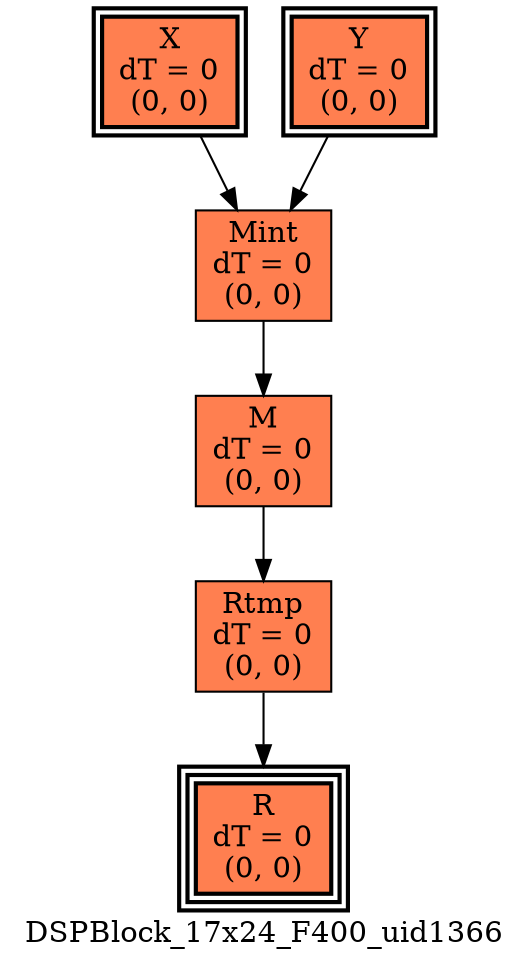 digraph DSPBlock_17x24_F400_uid1366
{
	//graph drawing options
	label=DSPBlock_17x24_F400_uid1366;
	labelloc=bottom;
	labeljust=right;
	ratio=auto;
	nodesep=0.25;
	ranksep=0.5;

	//input/output signals of operator DSPBlock_17x24_F400_uid1366
	X__DSPBlock_17x24_F400_uid1366 [ label="X\ndT = 0\n(0, 0)", shape=box, color=black, style="bold, filled", fillcolor=coral, peripheries=2 ];
	Y__DSPBlock_17x24_F400_uid1366 [ label="Y\ndT = 0\n(0, 0)", shape=box, color=black, style="bold, filled", fillcolor=coral, peripheries=2 ];
	R__DSPBlock_17x24_F400_uid1366 [ label="R\ndT = 0\n(0, 0)", shape=box, color=black, style="bold, filled", fillcolor=coral, peripheries=3 ];
	{rank=same X__DSPBlock_17x24_F400_uid1366, Y__DSPBlock_17x24_F400_uid1366};
	{rank=same R__DSPBlock_17x24_F400_uid1366};
	//internal signals of operator DSPBlock_17x24_F400_uid1366
	Mint__DSPBlock_17x24_F400_uid1366 [ label="Mint\ndT = 0\n(0, 0)", shape=box, color=black, style=filled, fillcolor=coral, peripheries=1 ];
	M__DSPBlock_17x24_F400_uid1366 [ label="M\ndT = 0\n(0, 0)", shape=box, color=black, style=filled, fillcolor=coral, peripheries=1 ];
	Rtmp__DSPBlock_17x24_F400_uid1366 [ label="Rtmp\ndT = 0\n(0, 0)", shape=box, color=black, style=filled, fillcolor=coral, peripheries=1 ];

	//subcomponents of operator DSPBlock_17x24_F400_uid1366

	//input and internal signal connections of operator DSPBlock_17x24_F400_uid1366
	X__DSPBlock_17x24_F400_uid1366 -> Mint__DSPBlock_17x24_F400_uid1366 [ arrowhead=normal, arrowsize=1.0, arrowtail=normal, color=black, dir=forward  ];
	Y__DSPBlock_17x24_F400_uid1366 -> Mint__DSPBlock_17x24_F400_uid1366 [ arrowhead=normal, arrowsize=1.0, arrowtail=normal, color=black, dir=forward  ];
	Mint__DSPBlock_17x24_F400_uid1366 -> M__DSPBlock_17x24_F400_uid1366 [ arrowhead=normal, arrowsize=1.0, arrowtail=normal, color=black, dir=forward  ];
	M__DSPBlock_17x24_F400_uid1366 -> Rtmp__DSPBlock_17x24_F400_uid1366 [ arrowhead=normal, arrowsize=1.0, arrowtail=normal, color=black, dir=forward  ];
	Rtmp__DSPBlock_17x24_F400_uid1366 -> R__DSPBlock_17x24_F400_uid1366 [ arrowhead=normal, arrowsize=1.0, arrowtail=normal, color=black, dir=forward  ];
}

